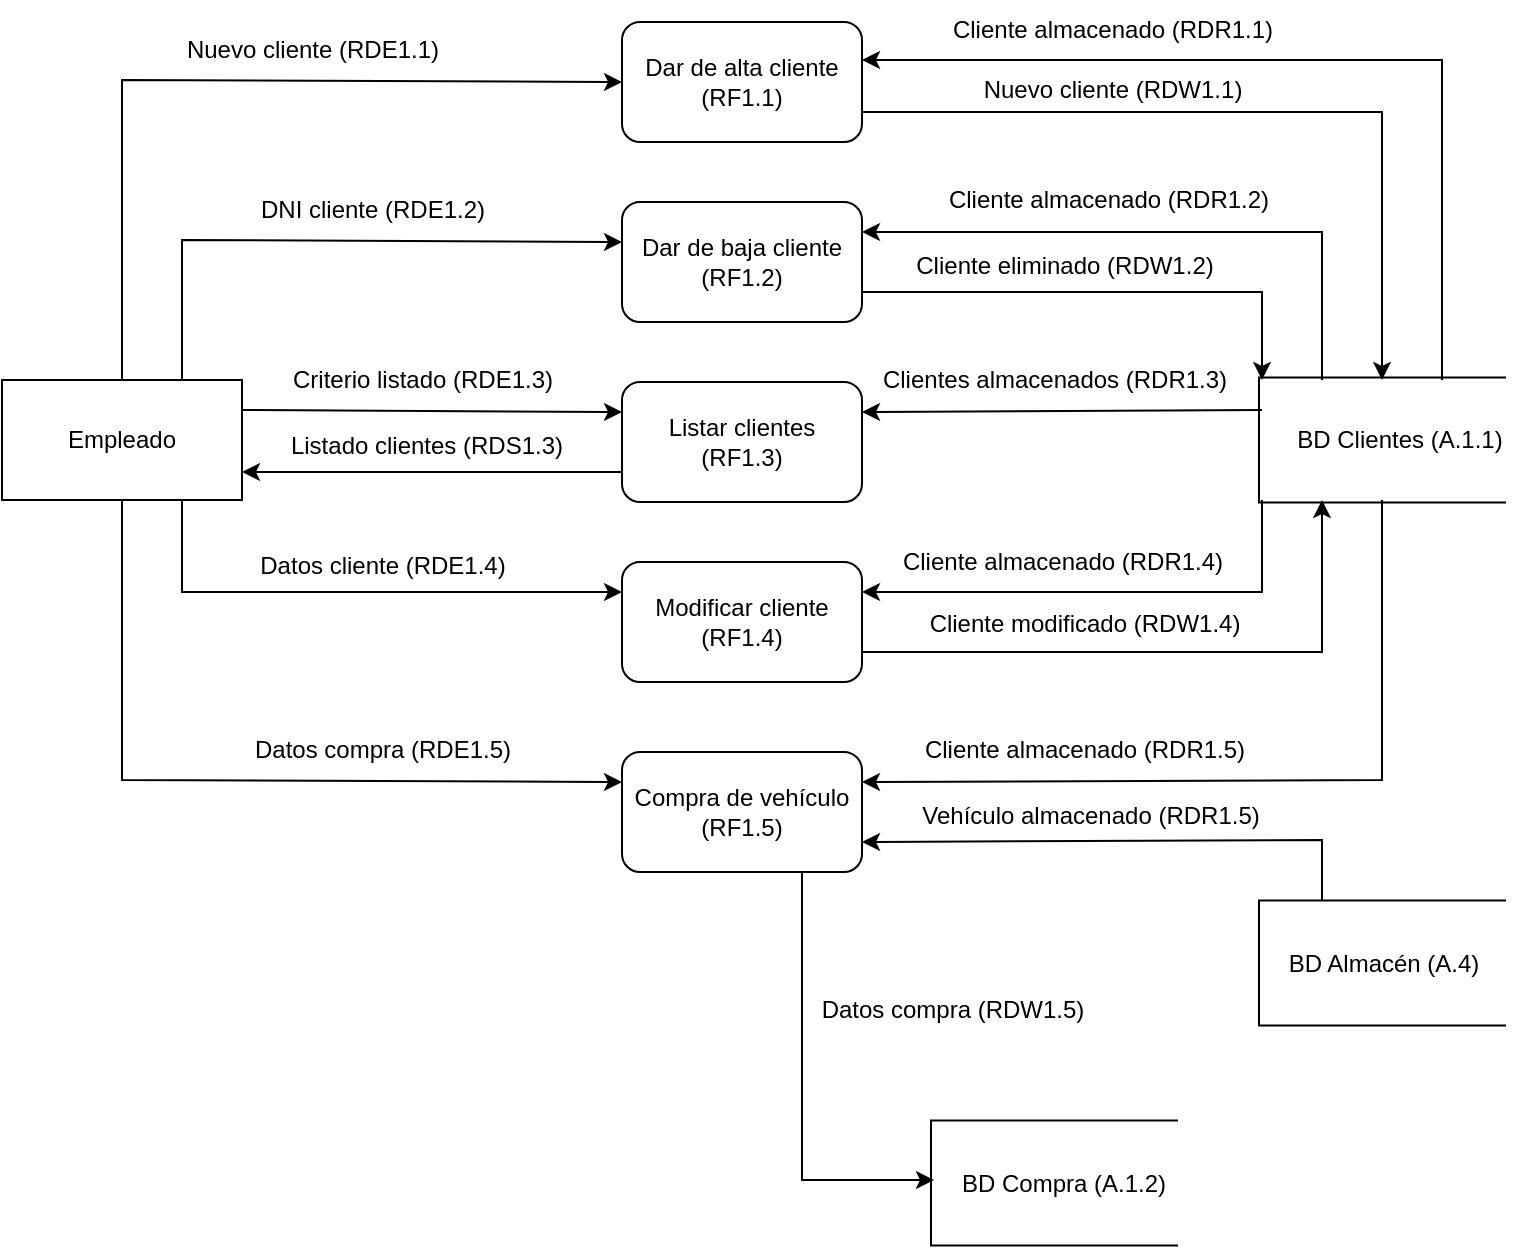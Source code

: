 <mxfile version="20.4.1" type="device"><diagram id="C5RBs43oDa-KdzZeNtuy" name="Page-1"><mxGraphModel dx="1550" dy="753" grid="1" gridSize="10" guides="1" tooltips="1" connect="1" arrows="1" fold="1" page="1" pageScale="1" pageWidth="827" pageHeight="1169" math="0" shadow="0"><root><mxCell id="WIyWlLk6GJQsqaUBKTNV-0"/><mxCell id="WIyWlLk6GJQsqaUBKTNV-1" parent="WIyWlLk6GJQsqaUBKTNV-0"/><mxCell id="ffFo3j0FcedwSbjZqAgp-0" value="Empleado" style="rounded=0;whiteSpace=wrap;html=1;" parent="WIyWlLk6GJQsqaUBKTNV-1" vertex="1"><mxGeometry x="34" y="230" width="120" height="60" as="geometry"/></mxCell><mxCell id="ffFo3j0FcedwSbjZqAgp-3" value="Dar de alta cliente&lt;br&gt;(RF1.1)" style="rounded=1;whiteSpace=wrap;html=1;" parent="WIyWlLk6GJQsqaUBKTNV-1" vertex="1"><mxGeometry x="344" y="51" width="120" height="60" as="geometry"/></mxCell><mxCell id="ffFo3j0FcedwSbjZqAgp-4" value="Dar de baja cliente&lt;br&gt;(RF1.2)" style="rounded=1;whiteSpace=wrap;html=1;" parent="WIyWlLk6GJQsqaUBKTNV-1" vertex="1"><mxGeometry x="344" y="141" width="120" height="60" as="geometry"/></mxCell><mxCell id="ffFo3j0FcedwSbjZqAgp-5" value="Listar clientes&lt;br&gt;(RF1.3)" style="rounded=1;whiteSpace=wrap;html=1;" parent="WIyWlLk6GJQsqaUBKTNV-1" vertex="1"><mxGeometry x="344" y="231" width="120" height="60" as="geometry"/></mxCell><mxCell id="ffFo3j0FcedwSbjZqAgp-6" value="Modificar cliente&lt;br&gt;(RF1.4)" style="rounded=1;whiteSpace=wrap;html=1;" parent="WIyWlLk6GJQsqaUBKTNV-1" vertex="1"><mxGeometry x="344" y="321" width="120" height="60" as="geometry"/></mxCell><mxCell id="ffFo3j0FcedwSbjZqAgp-7" value="Compra de vehículo&lt;br&gt;(RF1.5)" style="rounded=1;whiteSpace=wrap;html=1;" parent="WIyWlLk6GJQsqaUBKTNV-1" vertex="1"><mxGeometry x="344" y="416" width="120" height="60" as="geometry"/></mxCell><mxCell id="ffFo3j0FcedwSbjZqAgp-10" value="Nuevo cliente (RDE1.1)" style="text;html=1;align=center;verticalAlign=middle;resizable=0;points=[];autosize=1;strokeColor=none;fillColor=none;" parent="WIyWlLk6GJQsqaUBKTNV-1" vertex="1"><mxGeometry x="114" y="50" width="150" height="30" as="geometry"/></mxCell><mxCell id="ffFo3j0FcedwSbjZqAgp-12" value="" style="endArrow=classic;html=1;rounded=0;exitX=0.5;exitY=0;exitDx=0;exitDy=0;entryX=0;entryY=0.5;entryDx=0;entryDy=0;" parent="WIyWlLk6GJQsqaUBKTNV-1" source="ffFo3j0FcedwSbjZqAgp-0" target="ffFo3j0FcedwSbjZqAgp-3" edge="1"><mxGeometry width="50" height="50" relative="1" as="geometry"><mxPoint x="214" y="230" as="sourcePoint"/><mxPoint x="264" y="180" as="targetPoint"/><Array as="points"><mxPoint x="94" y="80"/></Array></mxGeometry></mxCell><mxCell id="ffFo3j0FcedwSbjZqAgp-13" value="" style="endArrow=classic;html=1;rounded=0;exitX=0.75;exitY=0;exitDx=0;exitDy=0;" parent="WIyWlLk6GJQsqaUBKTNV-1" edge="1"><mxGeometry width="50" height="50" relative="1" as="geometry"><mxPoint x="754" y="230" as="sourcePoint"/><mxPoint x="464" y="70" as="targetPoint"/><Array as="points"><mxPoint x="754" y="70"/></Array></mxGeometry></mxCell><mxCell id="ffFo3j0FcedwSbjZqAgp-14" value="Cliente almacenado (RDR1.1)" style="text;html=1;align=center;verticalAlign=middle;resizable=0;points=[];autosize=1;strokeColor=none;fillColor=none;" parent="WIyWlLk6GJQsqaUBKTNV-1" vertex="1"><mxGeometry x="499" y="40" width="180" height="30" as="geometry"/></mxCell><mxCell id="ffFo3j0FcedwSbjZqAgp-15" value="" style="endArrow=classic;html=1;rounded=0;exitX=1;exitY=0.75;exitDx=0;exitDy=0;entryX=0.5;entryY=0;entryDx=0;entryDy=0;" parent="WIyWlLk6GJQsqaUBKTNV-1" source="ffFo3j0FcedwSbjZqAgp-3" edge="1"><mxGeometry width="50" height="50" relative="1" as="geometry"><mxPoint x="444" y="230" as="sourcePoint"/><mxPoint x="724" y="230" as="targetPoint"/><Array as="points"><mxPoint x="724" y="96"/></Array></mxGeometry></mxCell><mxCell id="ffFo3j0FcedwSbjZqAgp-16" value="Nuevo cliente (RDW1.1)" style="text;html=1;align=center;verticalAlign=middle;resizable=0;points=[];autosize=1;strokeColor=none;fillColor=none;" parent="WIyWlLk6GJQsqaUBKTNV-1" vertex="1"><mxGeometry x="514" y="70" width="150" height="30" as="geometry"/></mxCell><mxCell id="ffFo3j0FcedwSbjZqAgp-17" value="" style="endArrow=classic;html=1;rounded=0;" parent="WIyWlLk6GJQsqaUBKTNV-1" edge="1"><mxGeometry width="50" height="50" relative="1" as="geometry"><mxPoint x="124" y="230" as="sourcePoint"/><mxPoint x="344" y="161" as="targetPoint"/><Array as="points"><mxPoint x="124" y="160"/></Array></mxGeometry></mxCell><mxCell id="ffFo3j0FcedwSbjZqAgp-18" value="DNI cliente (RDE1.2)" style="text;html=1;align=center;verticalAlign=middle;resizable=0;points=[];autosize=1;strokeColor=none;fillColor=none;" parent="WIyWlLk6GJQsqaUBKTNV-1" vertex="1"><mxGeometry x="149" y="130" width="140" height="30" as="geometry"/></mxCell><mxCell id="ffFo3j0FcedwSbjZqAgp-19" value="" style="endArrow=classic;html=1;rounded=0;entryX=0;entryY=0;entryDx=0;entryDy=0;exitX=1;exitY=0.75;exitDx=0;exitDy=0;" parent="WIyWlLk6GJQsqaUBKTNV-1" source="ffFo3j0FcedwSbjZqAgp-4" edge="1"><mxGeometry width="50" height="50" relative="1" as="geometry"><mxPoint x="464.0" y="151" as="sourcePoint"/><mxPoint x="664" y="230" as="targetPoint"/><Array as="points"><mxPoint x="664" y="186"/></Array></mxGeometry></mxCell><mxCell id="ffFo3j0FcedwSbjZqAgp-20" value="Cliente eliminado (RDW1.2)" style="text;html=1;align=center;verticalAlign=middle;resizable=0;points=[];autosize=1;strokeColor=none;fillColor=none;" parent="WIyWlLk6GJQsqaUBKTNV-1" vertex="1"><mxGeometry x="480" y="158" width="170" height="30" as="geometry"/></mxCell><mxCell id="ffFo3j0FcedwSbjZqAgp-21" value="" style="endArrow=classic;html=1;rounded=0;exitX=0.25;exitY=0;exitDx=0;exitDy=0;entryX=1;entryY=0.25;entryDx=0;entryDy=0;" parent="WIyWlLk6GJQsqaUBKTNV-1" target="ffFo3j0FcedwSbjZqAgp-4" edge="1"><mxGeometry width="50" height="50" relative="1" as="geometry"><mxPoint x="694" y="230" as="sourcePoint"/><mxPoint x="474.0" y="150" as="targetPoint"/><Array as="points"><mxPoint x="694" y="156"/></Array></mxGeometry></mxCell><mxCell id="ffFo3j0FcedwSbjZqAgp-22" value="Cliente almacenado (RDR1.2)" style="text;html=1;align=center;verticalAlign=middle;resizable=0;points=[];autosize=1;strokeColor=none;fillColor=none;" parent="WIyWlLk6GJQsqaUBKTNV-1" vertex="1"><mxGeometry x="497" y="125" width="180" height="30" as="geometry"/></mxCell><mxCell id="ffFo3j0FcedwSbjZqAgp-23" value="" style="endArrow=classic;html=1;rounded=0;exitX=1;exitY=0.25;exitDx=0;exitDy=0;entryX=0;entryY=0.25;entryDx=0;entryDy=0;" parent="WIyWlLk6GJQsqaUBKTNV-1" source="ffFo3j0FcedwSbjZqAgp-0" target="ffFo3j0FcedwSbjZqAgp-5" edge="1"><mxGeometry width="50" height="50" relative="1" as="geometry"><mxPoint x="294" y="460" as="sourcePoint"/><mxPoint x="344" y="410" as="targetPoint"/></mxGeometry></mxCell><mxCell id="ffFo3j0FcedwSbjZqAgp-24" value="Criterio listado (RDE1.3)" style="text;html=1;align=center;verticalAlign=middle;resizable=0;points=[];autosize=1;strokeColor=none;fillColor=none;" parent="WIyWlLk6GJQsqaUBKTNV-1" vertex="1"><mxGeometry x="169" y="215" width="150" height="30" as="geometry"/></mxCell><mxCell id="ffFo3j0FcedwSbjZqAgp-25" value="" style="endArrow=classic;html=1;rounded=0;entryX=1;entryY=0.25;entryDx=0;entryDy=0;exitX=0;exitY=0.25;exitDx=0;exitDy=0;" parent="WIyWlLk6GJQsqaUBKTNV-1" target="ffFo3j0FcedwSbjZqAgp-5" edge="1"><mxGeometry width="50" height="50" relative="1" as="geometry"><mxPoint x="664" y="245" as="sourcePoint"/><mxPoint x="494" y="330" as="targetPoint"/></mxGeometry></mxCell><mxCell id="ffFo3j0FcedwSbjZqAgp-26" value="Clientes almacenados (RDR1.3)" style="text;html=1;align=center;verticalAlign=middle;resizable=0;points=[];autosize=1;strokeColor=none;fillColor=none;" parent="WIyWlLk6GJQsqaUBKTNV-1" vertex="1"><mxGeometry x="460" y="215" width="200" height="30" as="geometry"/></mxCell><mxCell id="ffFo3j0FcedwSbjZqAgp-28" value="" style="endArrow=classic;html=1;rounded=0;exitX=0;exitY=0.75;exitDx=0;exitDy=0;" parent="WIyWlLk6GJQsqaUBKTNV-1" source="ffFo3j0FcedwSbjZqAgp-5" edge="1"><mxGeometry width="50" height="50" relative="1" as="geometry"><mxPoint x="294" y="390" as="sourcePoint"/><mxPoint x="154" y="276" as="targetPoint"/></mxGeometry></mxCell><mxCell id="ffFo3j0FcedwSbjZqAgp-29" value="Listado clientes (RDS1.3)" style="text;html=1;align=center;verticalAlign=middle;resizable=0;points=[];autosize=1;strokeColor=none;fillColor=none;" parent="WIyWlLk6GJQsqaUBKTNV-1" vertex="1"><mxGeometry x="166" y="248" width="160" height="30" as="geometry"/></mxCell><mxCell id="ffFo3j0FcedwSbjZqAgp-30" value="" style="endArrow=classic;html=1;rounded=0;exitX=0.75;exitY=1;exitDx=0;exitDy=0;entryX=0;entryY=0.25;entryDx=0;entryDy=0;" parent="WIyWlLk6GJQsqaUBKTNV-1" source="ffFo3j0FcedwSbjZqAgp-0" target="ffFo3j0FcedwSbjZqAgp-6" edge="1"><mxGeometry width="50" height="50" relative="1" as="geometry"><mxPoint x="364" y="390" as="sourcePoint"/><mxPoint x="414" y="340" as="targetPoint"/><Array as="points"><mxPoint x="124" y="336"/></Array></mxGeometry></mxCell><mxCell id="ffFo3j0FcedwSbjZqAgp-31" value="Datos cliente (RDE1.4)" style="text;html=1;align=center;verticalAlign=middle;resizable=0;points=[];autosize=1;strokeColor=none;fillColor=none;" parent="WIyWlLk6GJQsqaUBKTNV-1" vertex="1"><mxGeometry x="149" y="308" width="150" height="30" as="geometry"/></mxCell><mxCell id="ffFo3j0FcedwSbjZqAgp-32" value="" style="endArrow=classic;html=1;rounded=0;entryX=1;entryY=0.25;entryDx=0;entryDy=0;exitX=0;exitY=1;exitDx=0;exitDy=0;" parent="WIyWlLk6GJQsqaUBKTNV-1" target="ffFo3j0FcedwSbjZqAgp-6" edge="1"><mxGeometry width="50" height="50" relative="1" as="geometry"><mxPoint x="664" y="290" as="sourcePoint"/><mxPoint x="494" y="340" as="targetPoint"/><Array as="points"><mxPoint x="664" y="336"/></Array></mxGeometry></mxCell><mxCell id="ffFo3j0FcedwSbjZqAgp-33" value="Cliente almacenado (RDR1.4)" style="text;html=1;align=center;verticalAlign=middle;resizable=0;points=[];autosize=1;strokeColor=none;fillColor=none;" parent="WIyWlLk6GJQsqaUBKTNV-1" vertex="1"><mxGeometry x="474" y="306" width="180" height="30" as="geometry"/></mxCell><mxCell id="ffFo3j0FcedwSbjZqAgp-34" value="" style="endArrow=classic;html=1;rounded=0;exitX=1;exitY=0.75;exitDx=0;exitDy=0;entryX=0.25;entryY=1;entryDx=0;entryDy=0;" parent="WIyWlLk6GJQsqaUBKTNV-1" source="ffFo3j0FcedwSbjZqAgp-6" edge="1"><mxGeometry width="50" height="50" relative="1" as="geometry"><mxPoint x="444" y="390" as="sourcePoint"/><mxPoint x="694" y="290" as="targetPoint"/><Array as="points"><mxPoint x="694" y="366"/></Array></mxGeometry></mxCell><mxCell id="ffFo3j0FcedwSbjZqAgp-35" value="Cliente modificado (RDW1.4)" style="text;html=1;align=center;verticalAlign=middle;resizable=0;points=[];autosize=1;strokeColor=none;fillColor=none;" parent="WIyWlLk6GJQsqaUBKTNV-1" vertex="1"><mxGeometry x="485" y="337" width="180" height="30" as="geometry"/></mxCell><mxCell id="ffFo3j0FcedwSbjZqAgp-36" value="" style="endArrow=classic;html=1;rounded=0;exitX=0.5;exitY=1;exitDx=0;exitDy=0;entryX=0;entryY=0.25;entryDx=0;entryDy=0;" parent="WIyWlLk6GJQsqaUBKTNV-1" source="ffFo3j0FcedwSbjZqAgp-0" target="ffFo3j0FcedwSbjZqAgp-7" edge="1"><mxGeometry width="50" height="50" relative="1" as="geometry"><mxPoint x="294" y="390" as="sourcePoint"/><mxPoint x="344" y="340" as="targetPoint"/><Array as="points"><mxPoint x="94" y="430"/></Array></mxGeometry></mxCell><mxCell id="ffFo3j0FcedwSbjZqAgp-38" value="Datos compra (RDE1.5)" style="text;html=1;align=center;verticalAlign=middle;resizable=0;points=[];autosize=1;strokeColor=none;fillColor=none;" parent="WIyWlLk6GJQsqaUBKTNV-1" vertex="1"><mxGeometry x="149" y="400" width="150" height="30" as="geometry"/></mxCell><mxCell id="ffFo3j0FcedwSbjZqAgp-40" value="Datos compra (RDW1.5)" style="text;html=1;align=center;verticalAlign=middle;resizable=0;points=[];autosize=1;strokeColor=none;fillColor=none;" parent="WIyWlLk6GJQsqaUBKTNV-1" vertex="1"><mxGeometry x="434" y="530" width="150" height="30" as="geometry"/></mxCell><mxCell id="NoE1z6iIyYaWQ1Dzetbd-1" value="" style="endArrow=classic;html=1;rounded=0;entryX=1;entryY=0.25;entryDx=0;entryDy=0;exitX=0.5;exitY=1;exitDx=0;exitDy=0;" parent="WIyWlLk6GJQsqaUBKTNV-1" target="ffFo3j0FcedwSbjZqAgp-7" edge="1"><mxGeometry width="50" height="50" relative="1" as="geometry"><mxPoint x="724" y="290" as="sourcePoint"/><mxPoint x="494" y="370" as="targetPoint"/><Array as="points"><mxPoint x="724" y="430"/></Array></mxGeometry></mxCell><mxCell id="NoE1z6iIyYaWQ1Dzetbd-2" value="Cliente almacenado (RDR1.5)" style="text;html=1;align=center;verticalAlign=middle;resizable=0;points=[];autosize=1;strokeColor=none;fillColor=none;" parent="WIyWlLk6GJQsqaUBKTNV-1" vertex="1"><mxGeometry x="485" y="400" width="180" height="30" as="geometry"/></mxCell><mxCell id="NoE1z6iIyYaWQ1Dzetbd-3" value="" style="endArrow=classic;html=1;rounded=0;exitX=0.25;exitY=0;exitDx=0;exitDy=0;entryX=1;entryY=0.75;entryDx=0;entryDy=0;" parent="WIyWlLk6GJQsqaUBKTNV-1" target="ffFo3j0FcedwSbjZqAgp-7" edge="1"><mxGeometry width="50" height="50" relative="1" as="geometry"><mxPoint x="694" y="490" as="sourcePoint"/><mxPoint x="644" y="430" as="targetPoint"/><Array as="points"><mxPoint x="694" y="460"/></Array></mxGeometry></mxCell><mxCell id="NoE1z6iIyYaWQ1Dzetbd-4" value="Vehículo almacenado (RDR1.5)" style="text;html=1;align=center;verticalAlign=middle;resizable=0;points=[];autosize=1;strokeColor=none;fillColor=none;" parent="WIyWlLk6GJQsqaUBKTNV-1" vertex="1"><mxGeometry x="483" y="433" width="190" height="30" as="geometry"/></mxCell><mxCell id="NoE1z6iIyYaWQ1Dzetbd-6" value="" style="endArrow=classic;html=1;rounded=0;exitX=0.75;exitY=1;exitDx=0;exitDy=0;entryX=0;entryY=0.5;entryDx=0;entryDy=0;" parent="WIyWlLk6GJQsqaUBKTNV-1" source="ffFo3j0FcedwSbjZqAgp-7" edge="1"><mxGeometry width="50" height="50" relative="1" as="geometry"><mxPoint x="444" y="520" as="sourcePoint"/><mxPoint x="500" y="630" as="targetPoint"/><Array as="points"><mxPoint x="434" y="630"/></Array></mxGeometry></mxCell><mxCell id="pvFWHUyf644trfuzk5Tv-0" value="" style="shape=partialRectangle;whiteSpace=wrap;html=1;bottom=1;right=1;left=1;top=0;fillColor=none;routingCenterX=-0.5;rotation=90;" vertex="1" parent="WIyWlLk6GJQsqaUBKTNV-1"><mxGeometry x="692.75" y="198.5" width="62.5" height="123" as="geometry"/></mxCell><mxCell id="pvFWHUyf644trfuzk5Tv-1" value="BD Clientes (A.1.1)" style="text;html=1;strokeColor=none;fillColor=none;align=center;verticalAlign=middle;whiteSpace=wrap;rounded=0;" vertex="1" parent="WIyWlLk6GJQsqaUBKTNV-1"><mxGeometry x="673" y="245" width="120" height="30" as="geometry"/></mxCell><mxCell id="pvFWHUyf644trfuzk5Tv-4" value="" style="shape=partialRectangle;whiteSpace=wrap;html=1;bottom=1;right=1;left=1;top=0;fillColor=none;routingCenterX=-0.5;rotation=90;" vertex="1" parent="WIyWlLk6GJQsqaUBKTNV-1"><mxGeometry x="692.75" y="460" width="62.5" height="123" as="geometry"/></mxCell><mxCell id="pvFWHUyf644trfuzk5Tv-5" value="BD Compra (A.1.2)" style="text;html=1;strokeColor=none;fillColor=none;align=center;verticalAlign=middle;whiteSpace=wrap;rounded=0;" vertex="1" parent="WIyWlLk6GJQsqaUBKTNV-1"><mxGeometry x="505" y="616.5" width="120" height="30" as="geometry"/></mxCell><mxCell id="pvFWHUyf644trfuzk5Tv-6" value="BD Almacén (A.4)" style="text;html=1;strokeColor=none;fillColor=none;align=center;verticalAlign=middle;whiteSpace=wrap;rounded=0;" vertex="1" parent="WIyWlLk6GJQsqaUBKTNV-1"><mxGeometry x="665" y="506.5" width="120" height="30" as="geometry"/></mxCell><mxCell id="pvFWHUyf644trfuzk5Tv-7" value="" style="shape=partialRectangle;whiteSpace=wrap;html=1;bottom=1;right=1;left=1;top=0;fillColor=none;routingCenterX=-0.5;rotation=90;" vertex="1" parent="WIyWlLk6GJQsqaUBKTNV-1"><mxGeometry x="528.75" y="570" width="62.5" height="123" as="geometry"/></mxCell></root></mxGraphModel></diagram></mxfile>